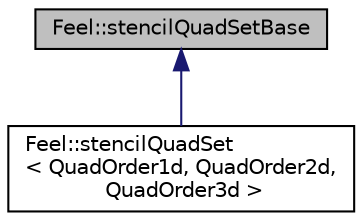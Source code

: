 digraph "Feel::stencilQuadSetBase"
{
 // LATEX_PDF_SIZE
  edge [fontname="Helvetica",fontsize="10",labelfontname="Helvetica",labelfontsize="10"];
  node [fontname="Helvetica",fontsize="10",shape=record];
  Node1 [label="Feel::stencilQuadSetBase",height=0.2,width=0.4,color="black", fillcolor="grey75", style="filled", fontcolor="black",tooltip="define the quadrature order use with non standard stencil"];
  Node1 -> Node2 [dir="back",color="midnightblue",fontsize="10",style="solid",fontname="Helvetica"];
  Node2 [label="Feel::stencilQuadSet\l\< QuadOrder1d, QuadOrder2d,\l QuadOrder3d \>",height=0.2,width=0.4,color="black", fillcolor="white", style="filled",URL="$structFeel_1_1stencilQuadSet.html",tooltip=" "];
}
